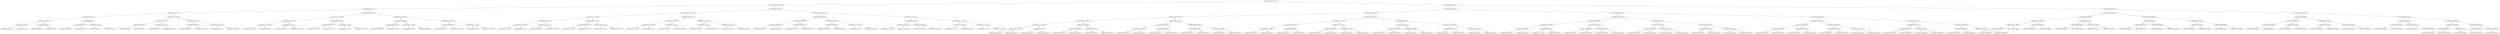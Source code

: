digraph G{
311342973 [label="Node{data=[5119, 5119]}"]
311342973 -> 1762305542
1762305542 [label="Node{data=[4169, 4169]}"]
1762305542 -> 1668325926
1668325926 [label="Node{data=[1366, 1366]}"]
1668325926 -> 618508600
618508600 [label="Node{data=[703, 703]}"]
618508600 -> 1125113729
1125113729 [label="Node{data=[695, 695]}"]
1125113729 -> 2139712368
2139712368 [label="Node{data=[691, 691]}"]
2139712368 -> 420386613
420386613 [label="Node{data=[492, 492]}"]
420386613 -> 1351852381
1351852381 [label="Node{data=[489, 489]}"]
420386613 -> 1843236633
1843236633 [label="Node{data=[585, 585]}"]
2139712368 -> 1497082681
1497082681 [label="Node{data=[693, 693]}"]
1497082681 -> 878786580
878786580 [label="Node{data=[692, 692]}"]
1497082681 -> 2033577612
2033577612 [label="Node{data=[694, 694]}"]
1125113729 -> 2022773748
2022773748 [label="Node{data=[699, 699]}"]
2022773748 -> 2096565692
2096565692 [label="Node{data=[697, 697]}"]
2096565692 -> 1097542574
1097542574 [label="Node{data=[696, 696]}"]
2096565692 -> 394067073
394067073 [label="Node{data=[698, 698]}"]
2022773748 -> 1728205609
1728205609 [label="Node{data=[701, 701]}"]
1728205609 -> 601634968
601634968 [label="Node{data=[700, 700]}"]
1728205609 -> 997343510
997343510 [label="Node{data=[702, 702]}"]
618508600 -> 1268394509
1268394509 [label="Node{data=[1229, 1229]}"]
1268394509 -> 1056219980
1056219980 [label="Node{data=[707, 707]}"]
1056219980 -> 2091799794
2091799794 [label="Node{data=[705, 705]}"]
2091799794 -> 1434304640
1434304640 [label="Node{data=[704, 704]}"]
2091799794 -> 1328366176
1328366176 [label="Node{data=[706, 706]}"]
1056219980 -> 1423472138
1423472138 [label="Node{data=[1050, 1050]}"]
1423472138 -> 1516216743
1516216743 [label="Node{data=[994, 994]}"]
1423472138 -> 1637684140
1637684140 [label="Node{data=[1188, 1188]}"]
1268394509 -> 1141273533
1141273533 [label="Node{data=[1362, 1362]}"]
1141273533 -> 1400452369
1400452369 [label="Node{data=[1360, 1360]}"]
1400452369 -> 1955394624
1955394624 [label="Node{data=[1359, 1359]}"]
1400452369 -> 2105907470
2105907470 [label="Node{data=[1361, 1361]}"]
1141273533 -> 174687896
174687896 [label="Node{data=[1364, 1364]}"]
174687896 -> 270728057
270728057 [label="Node{data=[1363, 1363]}"]
174687896 -> 60761033
60761033 [label="Node{data=[1365, 1365]}"]
1668325926 -> 1375967069
1375967069 [label="Node{data=[1808, 1808]}"]
1375967069 -> 345540291
345540291 [label="Node{data=[1374, 1374]}"]
345540291 -> 325475866
325475866 [label="Node{data=[1370, 1370]}"]
325475866 -> 1771939540
1771939540 [label="Node{data=[1368, 1368]}"]
1771939540 -> 661290437
661290437 [label="Node{data=[1367, 1367]}"]
1771939540 -> 2006210933
2006210933 [label="Node{data=[1369, 1369]}"]
325475866 -> 1453547283
1453547283 [label="Node{data=[1372, 1372]}"]
1453547283 -> 1376581653
1376581653 [label="Node{data=[1371, 1371]}"]
1453547283 -> 645669828
645669828 [label="Node{data=[1373, 1373]}"]
345540291 -> 1937152399
1937152399 [label="Node{data=[1378, 1378]}"]
1937152399 -> 1063328565
1063328565 [label="Node{data=[1376, 1376]}"]
1063328565 -> 177770652
177770652 [label="Node{data=[1375, 1375]}"]
1063328565 -> 1304289288
1304289288 [label="Node{data=[1377, 1377]}"]
1937152399 -> 172008145
172008145 [label="Node{data=[1391, 1391]}"]
172008145 -> 1028634655
1028634655 [label="Node{data=[1379, 1379]}"]
172008145 -> 1931334490
1931334490 [label="Node{data=[1472, 1472]}"]
1375967069 -> 1367523473
1367523473 [label="Node{data=[2986, 2986]}"]
1367523473 -> 1583068762
1583068762 [label="Node{data=[2888, 2888]}"]
1583068762 -> 513041102
513041102 [label="Node{data=[2343, 2343]}"]
513041102 -> 59700549
59700549 [label="Node{data=[2098, 2098]}"]
513041102 -> 1146043373
1146043373 [label="Node{data=[2360, 2360]}"]
1583068762 -> 1202043992
1202043992 [label="Node{data=[2937, 2937]}"]
1202043992 -> 2048533616
2048533616 [label="Node{data=[2916, 2916]}"]
1202043992 -> 239784619
239784619 [label="Node{data=[2966, 2966]}"]
1367523473 -> 870781148
870781148 [label="Node{data=[4016, 4016]}"]
870781148 -> 1506422148
1506422148 [label="Node{data=[3836, 3836]}"]
1506422148 -> 1918417769
1918417769 [label="Node{data=[3371, 3371]}"]
1506422148 -> 719319043
719319043 [label="Node{data=[3976, 3976]}"]
870781148 -> 565539956
565539956 [label="Node{data=[4141, 4141]}"]
565539956 -> 689687499
689687499 [label="Node{data=[4126, 4126]}"]
565539956 -> 514829938
514829938 [label="Node{data=[4142, 4142]}"]
1762305542 -> 1269107276
1269107276 [label="Node{data=[4918, 4918]}"]
1269107276 -> 1102696856
1102696856 [label="Node{data=[4721, 4721]}"]
1102696856 -> 915087351
915087351 [label="Node{data=[4713, 4713]}"]
915087351 -> 1437920106
1437920106 [label="Node{data=[4709, 4709]}"]
1437920106 -> 916487418
916487418 [label="Node{data=[4275, 4275]}"]
916487418 -> 966413991
966413991 [label="Node{data=[4214, 4214]}"]
916487418 -> 1459653316
1459653316 [label="Node{data=[4703, 4703]}"]
1437920106 -> 622712053
622712053 [label="Node{data=[4711, 4711]}"]
622712053 -> 284109568
284109568 [label="Node{data=[4710, 4710]}"]
622712053 -> 2070655180
2070655180 [label="Node{data=[4712, 4712]}"]
915087351 -> 678314959
678314959 [label="Node{data=[4717, 4717]}"]
678314959 -> 1671397451
1671397451 [label="Node{data=[4715, 4715]}"]
1671397451 -> 172036115
172036115 [label="Node{data=[4714, 4714]}"]
1671397451 -> 747252807
747252807 [label="Node{data=[4716, 4716]}"]
678314959 -> 1990222370
1990222370 [label="Node{data=[4719, 4719]}"]
1990222370 -> 1772235109
1772235109 [label="Node{data=[4718, 4718]}"]
1990222370 -> 1801551306
1801551306 [label="Node{data=[4720, 4720]}"]
1102696856 -> 385129717
385129717 [label="Node{data=[4729, 4729]}"]
385129717 -> 1664109947
1664109947 [label="Node{data=[4725, 4725]}"]
1664109947 -> 455195001
455195001 [label="Node{data=[4723, 4723]}"]
455195001 -> 2068715770
2068715770 [label="Node{data=[4722, 4722]}"]
455195001 -> 1232019538
1232019538 [label="Node{data=[4724, 4724]}"]
1664109947 -> 676722577
676722577 [label="Node{data=[4727, 4727]}"]
676722577 -> 1051294099
1051294099 [label="Node{data=[4726, 4726]}"]
676722577 -> 900411252
900411252 [label="Node{data=[4728, 4728]}"]
385129717 -> 91681827
91681827 [label="Node{data=[4733, 4733]}"]
91681827 -> 43545187
43545187 [label="Node{data=[4731, 4731]}"]
43545187 -> 1997071938
1997071938 [label="Node{data=[4730, 4730]}"]
43545187 -> 464828248
464828248 [label="Node{data=[4732, 4732]}"]
91681827 -> 693211105
693211105 [label="Node{data=[4735, 4735]}"]
693211105 -> 1746660290
1746660290 [label="Node{data=[4734, 4734]}"]
693211105 -> 1477519989
1477519989 [label="Node{data=[4782, 4782]}"]
1269107276 -> 1721849944
1721849944 [label="Node{data=[5103, 5103]}"]
1721849944 -> 1126886890
1126886890 [label="Node{data=[5095, 5095]}"]
1126886890 -> 1960336310
1960336310 [label="Node{data=[4970, 4970]}"]
1960336310 -> 625706458
625706458 [label="Node{data=[4920, 4920]}"]
625706458 -> 1237613235
1237613235 [label="Node{data=[4919, 4919]}"]
625706458 -> 1570085852
1570085852 [label="Node{data=[4954, 4954]}"]
1960336310 -> 1806069299
1806069299 [label="Node{data=[4972, 4972]}"]
1806069299 -> 314196936
314196936 [label="Node{data=[4971, 4971]}"]
1806069299 -> 2017567438
2017567438 [label="Node{data=[5042, 5042]}"]
1126886890 -> 159096161
159096161 [label="Node{data=[5099, 5099]}"]
159096161 -> 1366605195
1366605195 [label="Node{data=[5097, 5097]}"]
1366605195 -> 294649966
294649966 [label="Node{data=[5096, 5096]}"]
1366605195 -> 1689425728
1689425728 [label="Node{data=[5098, 5098]}"]
159096161 -> 838307362
838307362 [label="Node{data=[5101, 5101]}"]
838307362 -> 1159460210
1159460210 [label="Node{data=[5100, 5100]}"]
838307362 -> 1419321039
1419321039 [label="Node{data=[5102, 5102]}"]
1721849944 -> 618761099
618761099 [label="Node{data=[5111, 5111]}"]
618761099 -> 703240107
703240107 [label="Node{data=[5107, 5107]}"]
703240107 -> 868243329
868243329 [label="Node{data=[5105, 5105]}"]
868243329 -> 791894096
791894096 [label="Node{data=[5104, 5104]}"]
868243329 -> 128328686
128328686 [label="Node{data=[5106, 5106]}"]
703240107 -> 2047650686
2047650686 [label="Node{data=[5109, 5109]}"]
2047650686 -> 1262585825
1262585825 [label="Node{data=[5108, 5108]}"]
2047650686 -> 2122688257
2122688257 [label="Node{data=[5110, 5110]}"]
618761099 -> 1217020524
1217020524 [label="Node{data=[5115, 5115]}"]
1217020524 -> 1472354136
1472354136 [label="Node{data=[5113, 5113]}"]
1472354136 -> 284933326
284933326 [label="Node{data=[5112, 5112]}"]
1472354136 -> 1125497983
1125497983 [label="Node{data=[5114, 5114]}"]
1217020524 -> 1494622035
1494622035 [label="Node{data=[5117, 5117]}"]
1494622035 -> 481033150
481033150 [label="Node{data=[5116, 5116]}"]
1494622035 -> 1375418665
1375418665 [label="Node{data=[5118, 5118]}"]
311342973 -> 1063489837
1063489837 [label="Node{data=[9859, 9859]}"]
1063489837 -> 1449585941
1449585941 [label="Node{data=[5448, 5448]}"]
1449585941 -> 366189164
366189164 [label="Node{data=[5409, 5409]}"]
366189164 -> 501861262
501861262 [label="Node{data=[5309, 5309]}"]
501861262 -> 1050725351
1050725351 [label="Node{data=[5210, 5210]}"]
1050725351 -> 1607436131
1607436131 [label="Node{data=[5123, 5123]}"]
1607436131 -> 1455846924
1455846924 [label="Node{data=[5121, 5121]}"]
1455846924 -> 94401249
94401249 [label="Node{data=[5120, 5120]}"]
1455846924 -> 1030188609
1030188609 [label="Node{data=[5122, 5122]}"]
1607436131 -> 514855441
514855441 [label="Node{data=[5125, 5125]}"]
514855441 -> 2074304989
2074304989 [label="Node{data=[5124, 5124]}"]
514855441 -> 2098344754
2098344754 [label="Node{data=[5126, 5126]}"]
1050725351 -> 2072072119
2072072119 [label="Node{data=[5305, 5305]}"]
2072072119 -> 1707076172
1707076172 [label="Node{data=[5303, 5303]}"]
1707076172 -> 99799727
99799727 [label="Node{data=[5302, 5302]}"]
1707076172 -> 1771436672
1771436672 [label="Node{data=[5304, 5304]}"]
2072072119 -> 412675314
412675314 [label="Node{data=[5307, 5307]}"]
412675314 -> 40863783
40863783 [label="Node{data=[5306, 5306]}"]
412675314 -> 295388527
295388527 [label="Node{data=[5308, 5308]}"]
501861262 -> 1469901862
1469901862 [label="Node{data=[5401, 5401]}"]
1469901862 -> 146568539
146568539 [label="Node{data=[5313, 5313]}"]
146568539 -> 1995238107
1995238107 [label="Node{data=[5311, 5311]}"]
1995238107 -> 1024944468
1024944468 [label="Node{data=[5310, 5310]}"]
1995238107 -> 232410892
232410892 [label="Node{data=[5312, 5312]}"]
146568539 -> 1713894721
1713894721 [label="Node{data=[5399, 5399]}"]
1713894721 -> 2005688684
2005688684 [label="Node{data=[5314, 5314]}"]
1713894721 -> 1901587200
1901587200 [label="Node{data=[5400, 5400]}"]
1469901862 -> 774531081
774531081 [label="Node{data=[5405, 5405]}"]
774531081 -> 2004749680
2004749680 [label="Node{data=[5403, 5403]}"]
2004749680 -> 1668122098
1668122098 [label="Node{data=[5402, 5402]}"]
2004749680 -> 766279028
766279028 [label="Node{data=[5404, 5404]}"]
774531081 -> 1346056936
1346056936 [label="Node{data=[5407, 5407]}"]
1346056936 -> 1470738450
1470738450 [label="Node{data=[5406, 5406]}"]
1346056936 -> 1483009280
1483009280 [label="Node{data=[5408, 5408]}"]
366189164 -> 376269989
376269989 [label="Node{data=[5425, 5425]}"]
376269989 -> 533242098
533242098 [label="Node{data=[5417, 5417]}"]
533242098 -> 100383289
100383289 [label="Node{data=[5413, 5413]}"]
100383289 -> 2047363947
2047363947 [label="Node{data=[5411, 5411]}"]
2047363947 -> 134023371
134023371 [label="Node{data=[5410, 5410]}"]
2047363947 -> 1575544822
1575544822 [label="Node{data=[5412, 5412]}"]
100383289 -> 94024704
94024704 [label="Node{data=[5415, 5415]}"]
94024704 -> 1039267019
1039267019 [label="Node{data=[5414, 5414]}"]
94024704 -> 1378162926
1378162926 [label="Node{data=[5416, 5416]}"]
533242098 -> 1223201291
1223201291 [label="Node{data=[5421, 5421]}"]
1223201291 -> 402789794
402789794 [label="Node{data=[5419, 5419]}"]
402789794 -> 719846853
719846853 [label="Node{data=[5418, 5418]}"]
402789794 -> 1350529567
1350529567 [label="Node{data=[5420, 5420]}"]
1223201291 -> 1544276689
1544276689 [label="Node{data=[5423, 5423]}"]
1544276689 -> 1412197367
1412197367 [label="Node{data=[5422, 5422]}"]
1544276689 -> 1093709154
1093709154 [label="Node{data=[5424, 5424]}"]
376269989 -> 1786040529
1786040529 [label="Node{data=[5440, 5440]}"]
1786040529 -> 1747698188
1747698188 [label="Node{data=[5436, 5436]}"]
1747698188 -> 1609527085
1609527085 [label="Node{data=[5427, 5427]}"]
1609527085 -> 468750863
468750863 [label="Node{data=[5426, 5426]}"]
1609527085 -> 1473129464
1473129464 [label="Node{data=[5428, 5428]}"]
1747698188 -> 1640216751
1640216751 [label="Node{data=[5438, 5438]}"]
1640216751 -> 1173431741
1173431741 [label="Node{data=[5437, 5437]}"]
1640216751 -> 1519302630
1519302630 [label="Node{data=[5439, 5439]}"]
1786040529 -> 2084165284
2084165284 [label="Node{data=[5444, 5444]}"]
2084165284 -> 4394828
4394828 [label="Node{data=[5442, 5442]}"]
4394828 -> 1288900148
1288900148 [label="Node{data=[5441, 5441]}"]
4394828 -> 1666032079
1666032079 [label="Node{data=[5443, 5443]}"]
2084165284 -> 1374935028
1374935028 [label="Node{data=[5446, 5446]}"]
1374935028 -> 1230146537
1230146537 [label="Node{data=[5445, 5445]}"]
1374935028 -> 497327705
497327705 [label="Node{data=[5447, 5447]}"]
1449585941 -> 334043131
334043131 [label="Node{data=[9827, 9827]}"]
334043131 -> 1550466565
1550466565 [label="Node{data=[9811, 9811]}"]
1550466565 -> 20642722
20642722 [label="Node{data=[9803, 9803]}"]
20642722 -> 953547658
953547658 [label="Node{data=[7508, 7508]}"]
953547658 -> 1666741668
1666741668 [label="Node{data=[6208, 6208]}"]
1666741668 -> 1859122652
1859122652 [label="Node{data=[6184, 6184]}"]
1666741668 -> 956232780
956232780 [label="Node{data=[6226, 6226]}"]
953547658 -> 803225970
803225970 [label="Node{data=[9198, 9198]}"]
803225970 -> 263582847
263582847 [label="Node{data=[7512, 7512]}"]
803225970 -> 516260160
516260160 [label="Node{data=[9802, 9802]}"]
20642722 -> 1372998208
1372998208 [label="Node{data=[9807, 9807]}"]
1372998208 -> 2089843417
2089843417 [label="Node{data=[9805, 9805]}"]
2089843417 -> 1546026808
1546026808 [label="Node{data=[9804, 9804]}"]
2089843417 -> 1859861117
1859861117 [label="Node{data=[9806, 9806]}"]
1372998208 -> 230488492
230488492 [label="Node{data=[9809, 9809]}"]
230488492 -> 1921326192
1921326192 [label="Node{data=[9808, 9808]}"]
230488492 -> 490037927
490037927 [label="Node{data=[9810, 9810]}"]
1550466565 -> 713730990
713730990 [label="Node{data=[9819, 9819]}"]
713730990 -> 1083262666
1083262666 [label="Node{data=[9815, 9815]}"]
1083262666 -> 439202868
439202868 [label="Node{data=[9813, 9813]}"]
439202868 -> 742120844
742120844 [label="Node{data=[9812, 9812]}"]
439202868 -> 1402193022
1402193022 [label="Node{data=[9814, 9814]}"]
1083262666 -> 436105168
436105168 [label="Node{data=[9817, 9817]}"]
436105168 -> 1854272719
1854272719 [label="Node{data=[9816, 9816]}"]
436105168 -> 471892782
471892782 [label="Node{data=[9818, 9818]}"]
713730990 -> 1373443296
1373443296 [label="Node{data=[9823, 9823]}"]
1373443296 -> 1001873892
1001873892 [label="Node{data=[9821, 9821]}"]
1001873892 -> 2052442577
2052442577 [label="Node{data=[9820, 9820]}"]
1001873892 -> 1660165190
1660165190 [label="Node{data=[9822, 9822]}"]
1373443296 -> 1538752236
1538752236 [label="Node{data=[9825, 9825]}"]
1538752236 -> 1536134207
1536134207 [label="Node{data=[9824, 9824]}"]
1538752236 -> 264293854
264293854 [label="Node{data=[9826, 9826]}"]
334043131 -> 1293215308
1293215308 [label="Node{data=[9843, 9843]}"]
1293215308 -> 766816540
766816540 [label="Node{data=[9835, 9835]}"]
766816540 -> 184368865
184368865 [label="Node{data=[9831, 9831]}"]
184368865 -> 64662621
64662621 [label="Node{data=[9829, 9829]}"]
64662621 -> 1763056876
1763056876 [label="Node{data=[9828, 9828]}"]
64662621 -> 1629650051
1629650051 [label="Node{data=[9830, 9830]}"]
184368865 -> 46877808
46877808 [label="Node{data=[9833, 9833]}"]
46877808 -> 1411751984
1411751984 [label="Node{data=[9832, 9832]}"]
46877808 -> 218969892
218969892 [label="Node{data=[9834, 9834]}"]
766816540 -> 2142868578
2142868578 [label="Node{data=[9839, 9839]}"]
2142868578 -> 667549481
667549481 [label="Node{data=[9837, 9837]}"]
667549481 -> 1578430400
1578430400 [label="Node{data=[9836, 9836]}"]
667549481 -> 985941809
985941809 [label="Node{data=[9838, 9838]}"]
2142868578 -> 158195343
158195343 [label="Node{data=[9841, 9841]}"]
158195343 -> 1639270460
1639270460 [label="Node{data=[9840, 9840]}"]
158195343 -> 405192997
405192997 [label="Node{data=[9842, 9842]}"]
1293215308 -> 12837087
12837087 [label="Node{data=[9851, 9851]}"]
12837087 -> 1740492782
1740492782 [label="Node{data=[9847, 9847]}"]
1740492782 -> 746758029
746758029 [label="Node{data=[9845, 9845]}"]
746758029 -> 33770705
33770705 [label="Node{data=[9844, 9844]}"]
746758029 -> 492409174
492409174 [label="Node{data=[9846, 9846]}"]
1740492782 -> 336789420
336789420 [label="Node{data=[9849, 9849]}"]
336789420 -> 752120916
752120916 [label="Node{data=[9848, 9848]}"]
336789420 -> 883540187
883540187 [label="Node{data=[9850, 9850]}"]
12837087 -> 1697326137
1697326137 [label="Node{data=[9855, 9855]}"]
1697326137 -> 1715947695
1715947695 [label="Node{data=[9853, 9853]}"]
1715947695 -> 1765730023
1765730023 [label="Node{data=[9852, 9852]}"]
1715947695 -> 325803011
325803011 [label="Node{data=[9854, 9854]}"]
1697326137 -> 803055803
803055803 [label="Node{data=[9857, 9857]}"]
803055803 -> 1938005983
1938005983 [label="Node{data=[9856, 9856]}"]
803055803 -> 1830045334
1830045334 [label="Node{data=[9858, 9858]}"]
1063489837 -> 609653875
609653875 [label="Node{data=[9891, 9891]}"]
609653875 -> 1712093234
1712093234 [label="Node{data=[9875, 9875]}"]
1712093234 -> 152993355
152993355 [label="Node{data=[9867, 9867]}"]
152993355 -> 1181858056
1181858056 [label="Node{data=[9863, 9863]}"]
1181858056 -> 1444174009
1444174009 [label="Node{data=[9861, 9861]}"]
1444174009 -> 1398568865
1398568865 [label="Node{data=[9860, 9860]}"]
1444174009 -> 701147047
701147047 [label="Node{data=[9862, 9862]}"]
1181858056 -> 1647899247
1647899247 [label="Node{data=[9865, 9865]}"]
1647899247 -> 371044097
371044097 [label="Node{data=[9864, 9864]}"]
1647899247 -> 650916636
650916636 [label="Node{data=[9866, 9866]}"]
152993355 -> 1523015677
1523015677 [label="Node{data=[9871, 9871]}"]
1523015677 -> 2135516480
2135516480 [label="Node{data=[9869, 9869]}"]
2135516480 -> 81246223
81246223 [label="Node{data=[9868, 9868]}"]
2135516480 -> 1136934746
1136934746 [label="Node{data=[9870, 9870]}"]
1523015677 -> 589084776
589084776 [label="Node{data=[9873, 9873]}"]
589084776 -> 399223342
399223342 [label="Node{data=[9872, 9872]}"]
589084776 -> 778403608
778403608 [label="Node{data=[9874, 9874]}"]
1712093234 -> 1278851937
1278851937 [label="Node{data=[9883, 9883]}"]
1278851937 -> 178292086
178292086 [label="Node{data=[9879, 9879]}"]
178292086 -> 1081136342
1081136342 [label="Node{data=[9877, 9877]}"]
1081136342 -> 1164504703
1164504703 [label="Node{data=[9876, 9876]}"]
1081136342 -> 1150007040
1150007040 [label="Node{data=[9878, 9878]}"]
178292086 -> 1250820562
1250820562 [label="Node{data=[9881, 9881]}"]
1250820562 -> 203336241
203336241 [label="Node{data=[9880, 9880]}"]
1250820562 -> 235386587
235386587 [label="Node{data=[9882, 9882]}"]
1278851937 -> 388834220
388834220 [label="Node{data=[9887, 9887]}"]
388834220 -> 756490250
756490250 [label="Node{data=[9885, 9885]}"]
756490250 -> 1411467451
1411467451 [label="Node{data=[9884, 9884]}"]
756490250 -> 1730387338
1730387338 [label="Node{data=[9886, 9886]}"]
388834220 -> 435024513
435024513 [label="Node{data=[9889, 9889]}"]
435024513 -> 225351366
225351366 [label="Node{data=[9888, 9888]}"]
435024513 -> 1398043456
1398043456 [label="Node{data=[9890, 9890]}"]
609653875 -> 677407597
677407597 [label="Node{data=[9907, 9907]}"]
677407597 -> 1584393498
1584393498 [label="Node{data=[9899, 9899]}"]
1584393498 -> 659462327
659462327 [label="Node{data=[9895, 9895]}"]
659462327 -> 1475359085
1475359085 [label="Node{data=[9893, 9893]}"]
1475359085 -> 2095059965
2095059965 [label="Node{data=[9892, 9892]}"]
1475359085 -> 1573271110
1573271110 [label="Node{data=[9894, 9894]}"]
659462327 -> 245270121
245270121 [label="Node{data=[9897, 9897]}"]
245270121 -> 1488168334
1488168334 [label="Node{data=[9896, 9896]}"]
245270121 -> 607136414
607136414 [label="Node{data=[9898, 9898]}"]
1584393498 -> 1218989144
1218989144 [label="Node{data=[9903, 9903]}"]
1218989144 -> 855582442
855582442 [label="Node{data=[9901, 9901]}"]
855582442 -> 2007333614
2007333614 [label="Node{data=[9900, 9900]}"]
855582442 -> 1390725726
1390725726 [label="Node{data=[9902, 9902]}"]
1218989144 -> 1478788822
1478788822 [label="Node{data=[9905, 9905]}"]
1478788822 -> 329724750
329724750 [label="Node{data=[9904, 9904]}"]
1478788822 -> 1334397406
1334397406 [label="Node{data=[9906, 9906]}"]
677407597 -> 994823243
994823243 [label="Node{data=[9915, 9915]}"]
994823243 -> 1193668546
1193668546 [label="Node{data=[9911, 9911]}"]
1193668546 -> 1832032555
1832032555 [label="Node{data=[9909, 9909]}"]
1832032555 -> 1760619242
1760619242 [label="Node{data=[9908, 9908]}"]
1832032555 -> 230447659
230447659 [label="Node{data=[9910, 9910]}"]
1193668546 -> 1703935905
1703935905 [label="Node{data=[9913, 9913]}"]
1703935905 -> 479054330
479054330 [label="Node{data=[9912, 9912]}"]
1703935905 -> 1942341435
1942341435 [label="Node{data=[9914, 9914]}"]
994823243 -> 474457706
474457706 [label="Node{data=[9923, 9923]}"]
474457706 -> 103755956
103755956 [label="Node{data=[9919, 9919]}"]
103755956 -> 1948253074
1948253074 [label="Node{data=[9917, 9917]}"]
1948253074 -> 700323381
700323381 [label="Node{data=[9916, 9916]}"]
1948253074 -> 141267358
141267358 [label="Node{data=[9918, 9918]}"]
103755956 -> 2000599735
2000599735 [label="Node{data=[9921, 9921]}"]
2000599735 -> 2088115369
2088115369 [label="Node{data=[9920, 9920]}"]
2000599735 -> 631288492
631288492 [label="Node{data=[9922, 9922]}"]
474457706 -> 1905471719
1905471719 [label="Node{data=[9925, 9925]}"]
1905471719 -> 1945814880
1945814880 [label="Node{data=[9924, 9924]}"]
1905471719 -> 1059393250
1059393250 [label="Node{data=[9926, 9926]}"]
1059393250 -> 523300472
523300472 [label="Node{data=[9927, 9927]}"]
}